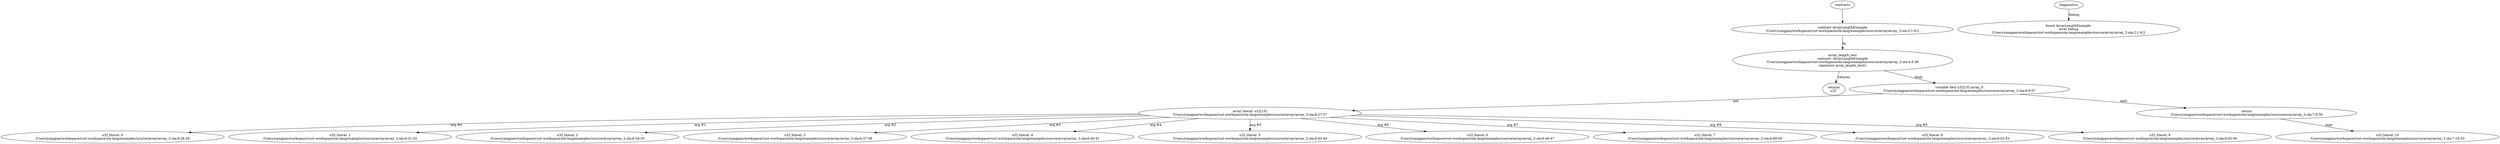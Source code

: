 strict digraph "/Users/yangpan/workspace/rust-workspace/ola-lang/examples/source/array/array_3.ola" {
	contract [label="contract ArrayLengthExample\n/Users/yangpan/workspace/rust-workspace/ola-lang/examples/source/array/array_3.ola:2:1-9:2"]
	array_length_test [label="array_length_test\ncontract: ArrayLengthExample\n/Users/yangpan/workspace/rust-workspace/ola-lang/examples/source/array/array_3.ola:4:5-36\nsignature array_length_test()"]
	returns [label="returns\nu32 "]
	var_decl [label="variable decl u32[10] array_0\n/Users/yangpan/workspace/rust-workspace/ola-lang/examples/source/array/array_3.ola:6:9-57"]
	array_literal [label="array literal: u32[10]\n/Users/yangpan/workspace/rust-workspace/ola-lang/examples/source/array/array_3.ola:6:27-57"]
	number_literal [label="u32 literal: 0\n/Users/yangpan/workspace/rust-workspace/ola-lang/examples/source/array/array_3.ola:6:28-29"]
	number_literal_7 [label="u32 literal: 1\n/Users/yangpan/workspace/rust-workspace/ola-lang/examples/source/array/array_3.ola:6:31-32"]
	number_literal_8 [label="u32 literal: 2\n/Users/yangpan/workspace/rust-workspace/ola-lang/examples/source/array/array_3.ola:6:34-35"]
	number_literal_9 [label="u32 literal: 3\n/Users/yangpan/workspace/rust-workspace/ola-lang/examples/source/array/array_3.ola:6:37-38"]
	number_literal_10 [label="u32 literal: 4\n/Users/yangpan/workspace/rust-workspace/ola-lang/examples/source/array/array_3.ola:6:40-41"]
	number_literal_11 [label="u32 literal: 5\n/Users/yangpan/workspace/rust-workspace/ola-lang/examples/source/array/array_3.ola:6:43-44"]
	number_literal_12 [label="u32 literal: 6\n/Users/yangpan/workspace/rust-workspace/ola-lang/examples/source/array/array_3.ola:6:46-47"]
	number_literal_13 [label="u32 literal: 7\n/Users/yangpan/workspace/rust-workspace/ola-lang/examples/source/array/array_3.ola:6:49-50"]
	number_literal_14 [label="u32 literal: 8\n/Users/yangpan/workspace/rust-workspace/ola-lang/examples/source/array/array_3.ola:6:52-53"]
	number_literal_15 [label="u32 literal: 9\n/Users/yangpan/workspace/rust-workspace/ola-lang/examples/source/array/array_3.ola:6:55-56"]
	return [label="return\n/Users/yangpan/workspace/rust-workspace/ola-lang/examples/source/array/array_3.ola:7:9-30"]
	number_literal_17 [label="u32 literal: 10\n/Users/yangpan/workspace/rust-workspace/ola-lang/examples/source/array/array_3.ola:7:16-30"]
	diagnostic [label="found ArrayLengthExample \nlevel Debug\n/Users/yangpan/workspace/rust-workspace/ola-lang/examples/source/array/array_3.ola:2:1-9:2"]
	contracts -> contract
	contract -> array_length_test [label="fn"]
	array_length_test -> returns [label="returns"]
	array_length_test -> var_decl [label="body"]
	var_decl -> array_literal [label="init"]
	array_literal -> number_literal [label="arg #0"]
	array_literal -> number_literal_7 [label="arg #1"]
	array_literal -> number_literal_8 [label="arg #2"]
	array_literal -> number_literal_9 [label="arg #3"]
	array_literal -> number_literal_10 [label="arg #4"]
	array_literal -> number_literal_11 [label="arg #5"]
	array_literal -> number_literal_12 [label="arg #6"]
	array_literal -> number_literal_13 [label="arg #7"]
	array_literal -> number_literal_14 [label="arg #8"]
	array_literal -> number_literal_15 [label="arg #9"]
	var_decl -> return [label="next"]
	return -> number_literal_17 [label="expr"]
	diagnostics -> diagnostic [label="Debug"]
}
